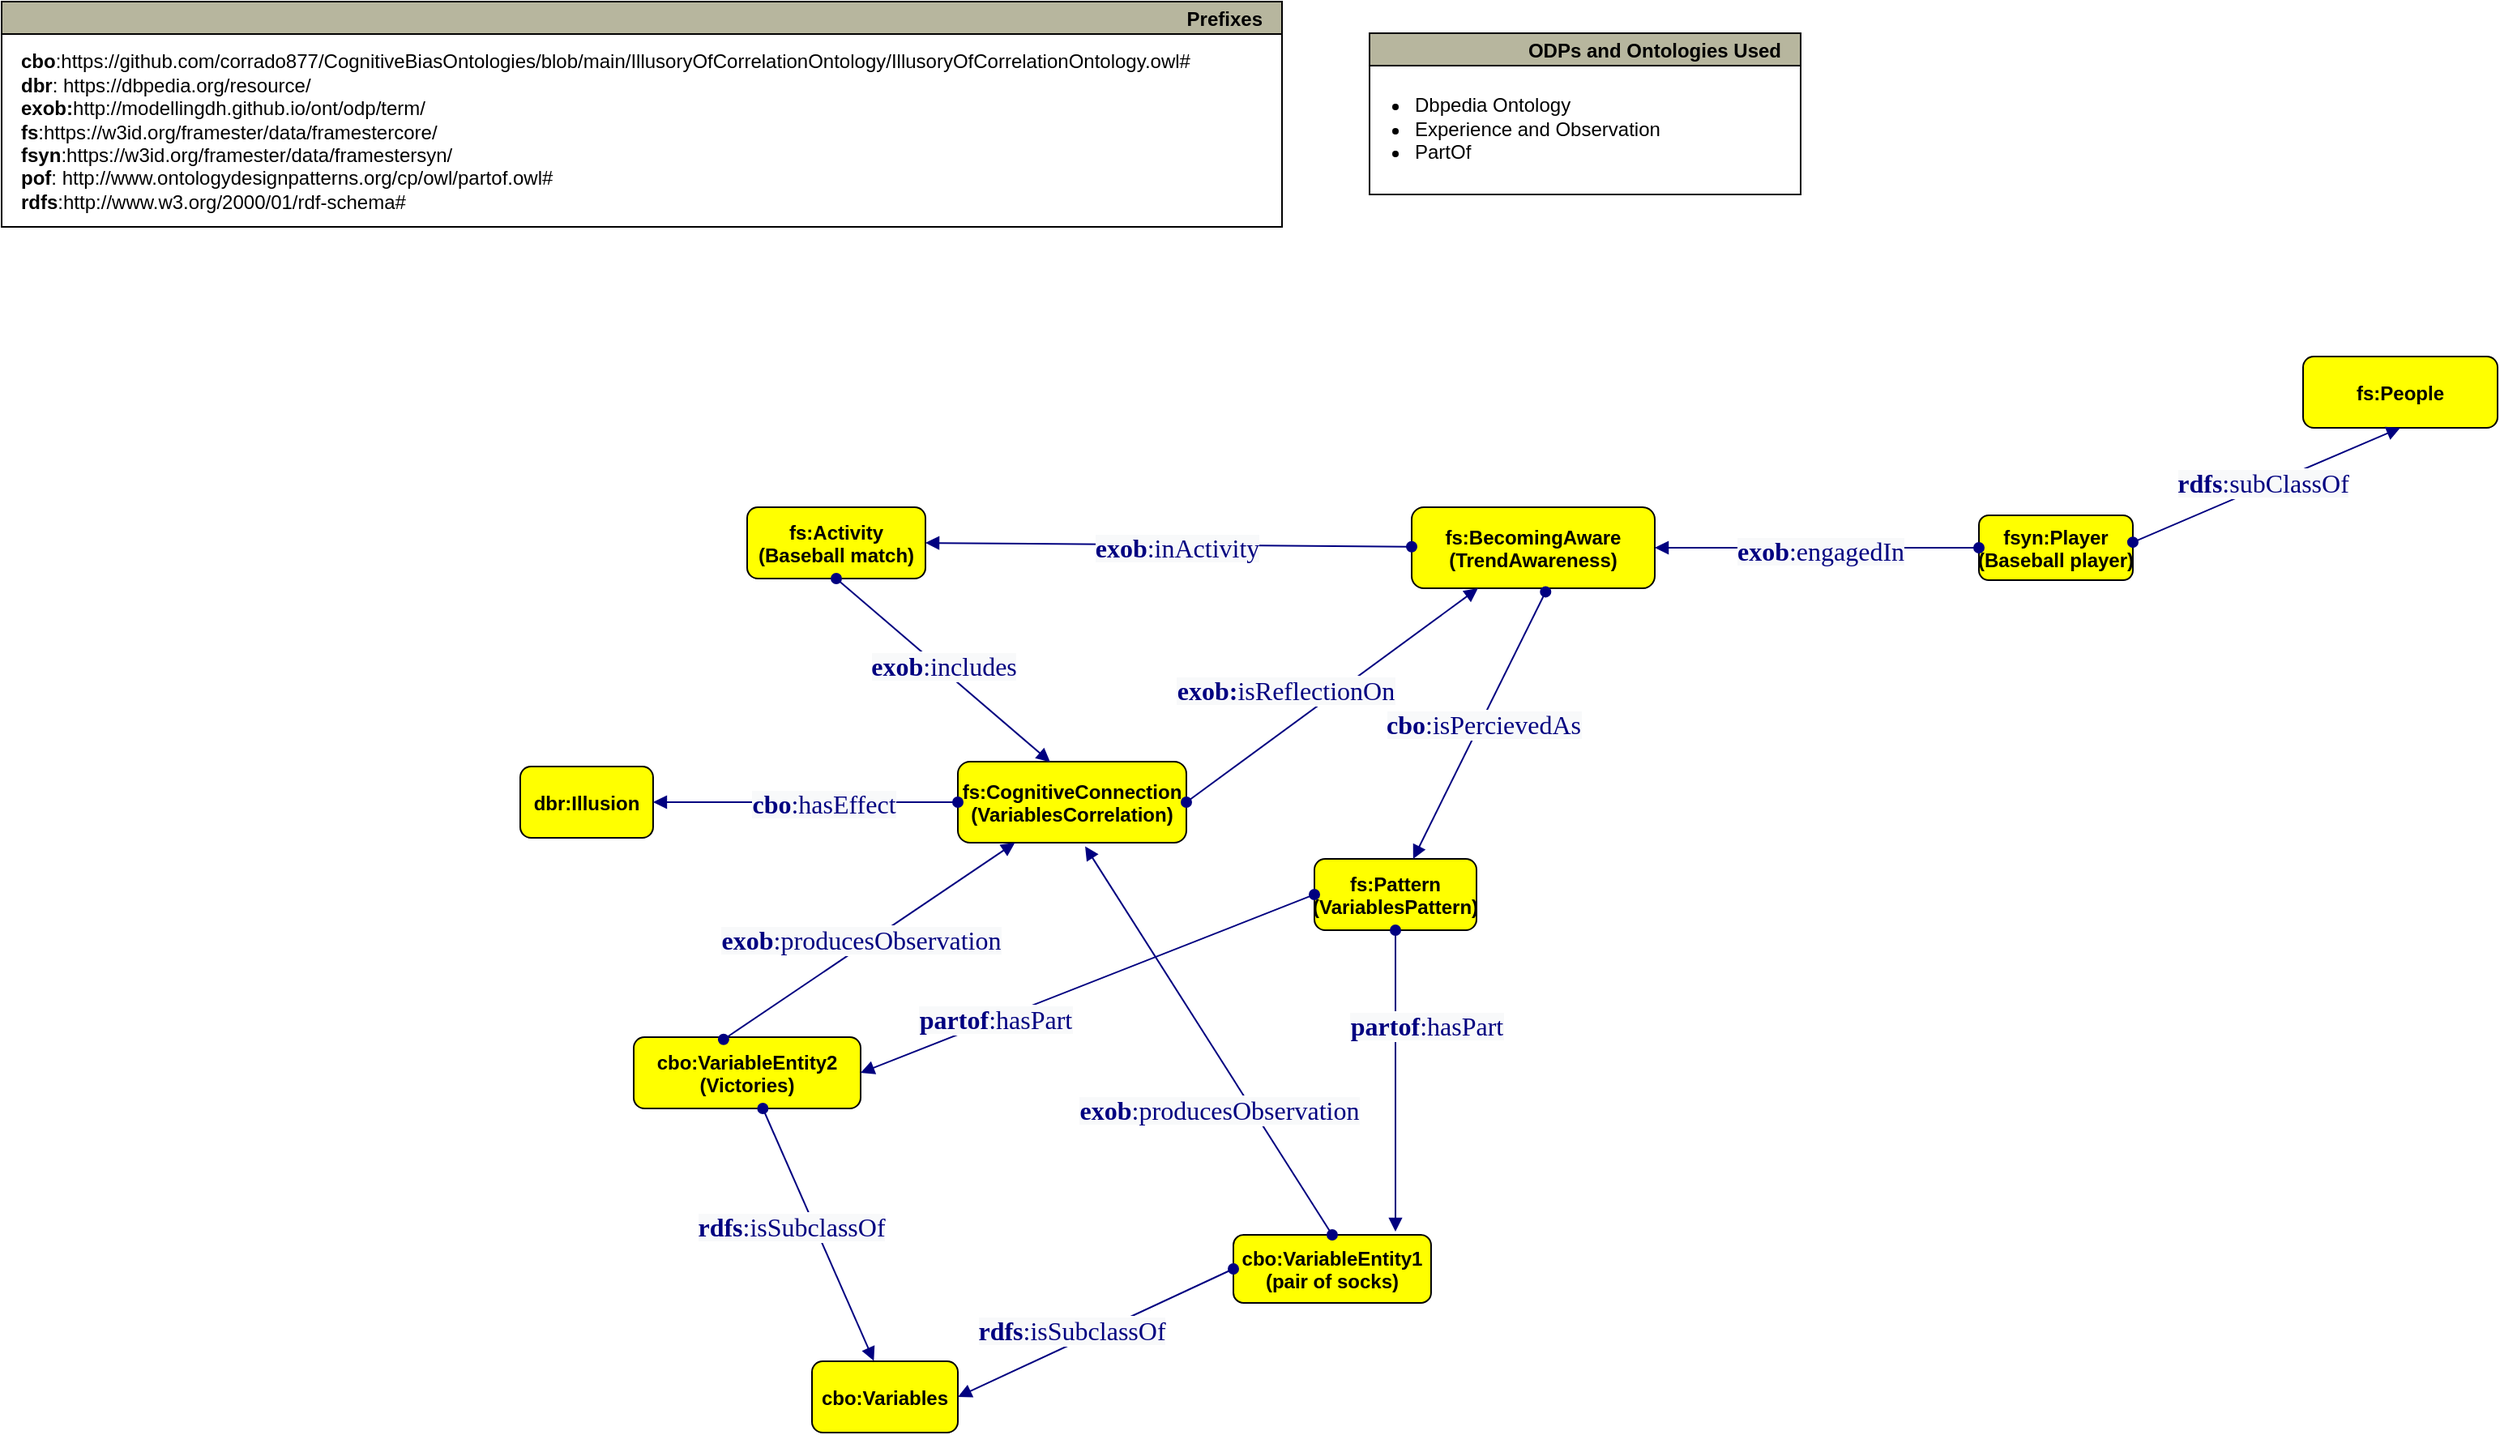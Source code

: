 <mxfile version="24.0.3" type="device">
  <diagram id="TT8WWTOxTNUSlIMXdxdx" name="Page-1">
    <mxGraphModel dx="1877" dy="1738" grid="1" gridSize="10" guides="1" tooltips="1" connect="1" arrows="1" fold="1" page="1" pageScale="1" pageWidth="827" pageHeight="1169" math="0" shadow="0">
      <root>
        <mxCell id="0" />
        <mxCell id="1" parent="0" />
        <mxCell id="SKrHwn_6_twiPewyShYr-1" value="fsyn:Player&#xa;(Baseball player)" style="graphMlID=n4;shape=rect;rounded=1;arcsize=30;fillColor=#ffff00;strokeColor=#000000;strokeWidth=1.0;fontStyle=1" parent="1" vertex="1">
          <mxGeometry x="630" y="128" width="94.97" height="40" as="geometry" />
        </mxCell>
        <mxCell id="68QGnL6lObhzxrOEoNof-1" value="" style="graphMlID=e0;rounded=0;endArrow=block;strokeColor=#000080;strokeWidth=1.0;startArrow=oval;startFill=1;endFill=1;exitX=0;exitY=0.5;exitDx=0;exitDy=0;entryX=1;entryY=0.5;entryDx=0;entryDy=0;" parent="1" source="SKrHwn_6_twiPewyShYr-1" target="RSyCqdyMON4DzPg3mdLE-1" edge="1">
          <mxGeometry relative="1" as="geometry">
            <mxPoint x="500" y="100" as="sourcePoint" />
            <mxPoint x="430" y="160" as="targetPoint" />
          </mxGeometry>
        </mxCell>
        <mxCell id="68QGnL6lObhzxrOEoNof-2" value="&lt;span style=&quot;color: rgb(0 , 0 , 128) ; font-family: &amp;quot;dialog&amp;quot; ; font-size: 16px ; background-color: rgb(248 , 249 , 250)&quot;&gt;&lt;b&gt;exob&lt;/b&gt;:engagedIn&lt;/span&gt;" style="text;html=1;align=center;verticalAlign=middle;resizable=0;points=[];labelBackgroundColor=#ffffff;" parent="68QGnL6lObhzxrOEoNof-1" vertex="1" connectable="0">
          <mxGeometry x="-0.017" y="2" relative="1" as="geometry">
            <mxPoint as="offset" />
          </mxGeometry>
        </mxCell>
        <mxCell id="RSyCqdyMON4DzPg3mdLE-1" value="fs:BecomingAware&#xa;(TrendAwareness)" style="graphMlID=n4;shape=rect;rounded=1;arcsize=30;fillColor=#ffff00;strokeColor=#000000;strokeWidth=1.0;fontStyle=1" parent="1" vertex="1">
          <mxGeometry x="280" y="123" width="150" height="50" as="geometry" />
        </mxCell>
        <mxCell id="4798ugVQR6CEGWnT5jVD-1" value="" style="graphMlID=e0;rounded=0;endArrow=block;strokeColor=#000080;strokeWidth=1.0;startArrow=oval;startFill=1;endFill=1;entryX=1;entryY=0.5;entryDx=0;entryDy=0;" parent="1" source="RSyCqdyMON4DzPg3mdLE-1" target="cGCSp1flGnfeDs-r0S0j-1" edge="1">
          <mxGeometry relative="1" as="geometry">
            <mxPoint x="90" y="120" as="sourcePoint" />
            <mxPoint x="-10" y="148" as="targetPoint" />
          </mxGeometry>
        </mxCell>
        <mxCell id="4798ugVQR6CEGWnT5jVD-2" value="&lt;span style=&quot;color: rgb(0 , 0 , 128) ; font-family: &amp;quot;dialog&amp;quot; ; font-size: 16px ; background-color: rgb(248 , 249 , 250)&quot;&gt;&lt;b&gt;exob&lt;/b&gt;:inActivity&lt;/span&gt;" style="text;html=1;align=center;verticalAlign=middle;resizable=0;points=[];labelBackgroundColor=#ffffff;rotation=0;" parent="4798ugVQR6CEGWnT5jVD-1" vertex="1" connectable="0">
          <mxGeometry x="-0.017" y="2" relative="1" as="geometry">
            <mxPoint x="2" as="offset" />
          </mxGeometry>
        </mxCell>
        <mxCell id="cGCSp1flGnfeDs-r0S0j-1" value="fs:Activity&#xa;(Baseball match)" style="graphMlID=n4;shape=rect;rounded=1;arcsize=30;fillColor=#ffff00;strokeColor=#000000;strokeWidth=1.0;fontStyle=1" parent="1" vertex="1">
          <mxGeometry x="-130" y="123" width="110" height="44" as="geometry" />
        </mxCell>
        <mxCell id="0dysBMGijNRupvYEnad4-1" value="fs:Pattern&#xa;(VariablesPattern)" style="graphMlID=n4;shape=rect;rounded=1;arcsize=30;fillColor=#ffff00;strokeColor=#000000;strokeWidth=1.0;fontStyle=1" parent="1" vertex="1">
          <mxGeometry x="220" y="340" width="100" height="44" as="geometry" />
        </mxCell>
        <mxCell id="0dysBMGijNRupvYEnad4-3" value="" style="graphMlID=e0;rounded=0;endArrow=block;strokeColor=#000080;strokeWidth=1.0;startArrow=oval;startFill=1;endFill=1;exitX=0.551;exitY=1.044;exitDx=0;exitDy=0;exitPerimeter=0;" parent="1" source="RSyCqdyMON4DzPg3mdLE-1" target="0dysBMGijNRupvYEnad4-1" edge="1">
          <mxGeometry relative="1" as="geometry">
            <mxPoint x="-50" y="300.082" as="sourcePoint" />
            <mxPoint x="101" y="300" as="targetPoint" />
          </mxGeometry>
        </mxCell>
        <mxCell id="0dysBMGijNRupvYEnad4-4" value="&lt;span style=&quot;color: rgb(0 , 0 , 128) ; font-family: &amp;quot;dialog&amp;quot; ; font-size: 16px ; background-color: rgb(248 , 249 , 250)&quot;&gt;&lt;b&gt;cbo&lt;/b&gt;:isPercievedAs&lt;/span&gt;" style="text;html=1;align=center;verticalAlign=middle;resizable=0;points=[];labelBackgroundColor=#ffffff;" parent="0dysBMGijNRupvYEnad4-3" vertex="1" connectable="0">
          <mxGeometry x="-0.017" y="2" relative="1" as="geometry">
            <mxPoint as="offset" />
          </mxGeometry>
        </mxCell>
        <mxCell id="Nfzc0pXYAsq9ZPCf8oNW-1" value="cbo:VariableEntity2&#xa;(Victories)" style="graphMlID=n4;shape=rect;rounded=1;arcsize=30;fillColor=#ffff00;strokeColor=#000000;strokeWidth=1.0;fontStyle=1" parent="1" vertex="1">
          <mxGeometry x="-200" y="450" width="140" height="44" as="geometry" />
        </mxCell>
        <mxCell id="PaXvCF6I9jZfVOhks1jT-1" value="cbo:VariableEntity1&#xa;(pair of socks)" style="graphMlID=n4;shape=rect;rounded=1;arcsize=30;fillColor=#ffff00;strokeColor=#000000;strokeWidth=1.0;fontStyle=1" parent="1" vertex="1">
          <mxGeometry x="170" y="572" width="121.97" height="42" as="geometry" />
        </mxCell>
        <mxCell id="5BQml85dscBmbz3Mg7MK-1" value="cbo:Variables" style="graphMlID=n4;shape=rect;rounded=1;arcsize=30;fillColor=#ffff00;strokeColor=#000000;strokeWidth=1.0;fontStyle=1" parent="1" vertex="1">
          <mxGeometry x="-90" y="650" width="90" height="44" as="geometry" />
        </mxCell>
        <mxCell id="r5BaJk7cRrCO1Sx6e4Hi-1" value="fs:CognitiveConnection&#xa;(VariablesCorrelation)" style="graphMlID=n4;shape=rect;rounded=1;arcsize=30;fillColor=#ffff00;strokeColor=#000000;strokeWidth=1.0;fontStyle=1" parent="1" vertex="1">
          <mxGeometry x="-1.776e-15" y="280" width="140.99" height="50" as="geometry" />
        </mxCell>
        <mxCell id="5zVd2lZ5E0JLYklkrZC7-1" value="dbr:Illusion" style="graphMlID=n4;shape=rect;rounded=1;arcsize=30;fillColor=#ffff00;strokeColor=#000000;strokeWidth=1.0;fontStyle=1" parent="1" vertex="1">
          <mxGeometry x="-270" y="283" width="81.968" height="44" as="geometry" />
        </mxCell>
        <mxCell id="fdhvtoYpFGsnpXYKr_OA-1" value="" style="graphMlID=e0;rounded=0;endArrow=block;strokeColor=#000080;strokeWidth=1.0;startArrow=oval;startFill=1;endFill=1;exitX=1;exitY=0.5;exitDx=0;exitDy=0;" parent="1" source="r5BaJk7cRrCO1Sx6e4Hi-1" target="RSyCqdyMON4DzPg3mdLE-1" edge="1">
          <mxGeometry relative="1" as="geometry">
            <mxPoint x="10" y="420" as="sourcePoint" />
            <mxPoint x="213" y="247" as="targetPoint" />
          </mxGeometry>
        </mxCell>
        <mxCell id="fdhvtoYpFGsnpXYKr_OA-2" value="&lt;span style=&quot;color: rgb(0 , 0 , 128) ; font-family: &amp;quot;dialog&amp;quot; ; font-size: 16px ; background-color: rgb(248 , 249 , 250)&quot;&gt;&lt;b&gt;exob:&lt;/b&gt;isReflectionOn&lt;/span&gt;" style="text;html=1;align=center;verticalAlign=middle;resizable=0;points=[];labelBackgroundColor=#ffffff;" parent="fdhvtoYpFGsnpXYKr_OA-1" vertex="1" connectable="0">
          <mxGeometry x="-0.017" y="2" relative="1" as="geometry">
            <mxPoint x="-26" y="-3" as="offset" />
          </mxGeometry>
        </mxCell>
        <mxCell id="IVDwkpUoPfl4zHWqHd1Y-1" value="" style="graphMlID=e0;rounded=0;endArrow=block;strokeColor=#000080;strokeWidth=1.0;startArrow=oval;startFill=1;endFill=1;exitX=0;exitY=0.5;exitDx=0;exitDy=0;entryX=1;entryY=0.5;entryDx=0;entryDy=0;" parent="1" source="r5BaJk7cRrCO1Sx6e4Hi-1" target="5zVd2lZ5E0JLYklkrZC7-1" edge="1">
          <mxGeometry relative="1" as="geometry">
            <mxPoint x="-40" y="370" as="sourcePoint" />
            <mxPoint x="107" y="391" as="targetPoint" />
          </mxGeometry>
        </mxCell>
        <mxCell id="IVDwkpUoPfl4zHWqHd1Y-2" value="&lt;span style=&quot;color: rgb(0 , 0 , 128) ; font-family: &amp;quot;dialog&amp;quot; ; font-size: 16px ; background-color: rgb(248 , 249 , 250)&quot;&gt;&lt;b&gt;cbo&lt;/b&gt;:hasEffect&lt;/span&gt;" style="text;html=1;align=center;verticalAlign=middle;resizable=0;points=[];labelBackgroundColor=#ffffff;" parent="IVDwkpUoPfl4zHWqHd1Y-1" vertex="1" connectable="0">
          <mxGeometry x="-0.017" y="2" relative="1" as="geometry">
            <mxPoint x="9" y="-1" as="offset" />
          </mxGeometry>
        </mxCell>
        <mxCell id="nUIWDEqcpl7onQj3Z09r-1" value="" style="graphMlID=e0;rounded=0;endArrow=block;strokeColor=#000080;strokeWidth=1.0;startArrow=oval;startFill=1;endFill=1;exitX=0.5;exitY=1;exitDx=0;exitDy=0;entryX=0.404;entryY=0.004;entryDx=0;entryDy=0;entryPerimeter=0;" parent="1" source="cGCSp1flGnfeDs-r0S0j-1" target="r5BaJk7cRrCO1Sx6e4Hi-1" edge="1">
          <mxGeometry relative="1" as="geometry">
            <mxPoint x="-240" y="180" as="sourcePoint" />
            <mxPoint x="57" y="394" as="targetPoint" />
          </mxGeometry>
        </mxCell>
        <mxCell id="nUIWDEqcpl7onQj3Z09r-2" value="&lt;font face=&quot;dialog&quot; color=&quot;#000080&quot;&gt;&lt;span style=&quot;font-size: 16px; background-color: rgb(248, 249, 250);&quot;&gt;&lt;b&gt;exob&lt;/b&gt;:includes&lt;/span&gt;&lt;/font&gt;" style="text;html=1;align=center;verticalAlign=middle;resizable=0;points=[];labelBackgroundColor=#ffffff;" parent="nUIWDEqcpl7onQj3Z09r-1" vertex="1" connectable="0">
          <mxGeometry x="-0.017" y="2" relative="1" as="geometry">
            <mxPoint as="offset" />
          </mxGeometry>
        </mxCell>
        <mxCell id="N8_dEedzuJTawHIxHsca-1" value="" style="graphMlID=e0;rounded=0;endArrow=block;strokeColor=#000080;strokeWidth=1.0;startArrow=oval;startFill=1;endFill=1;exitX=0;exitY=0.5;exitDx=0;exitDy=0;entryX=1;entryY=0.5;entryDx=0;entryDy=0;" parent="1" source="0dysBMGijNRupvYEnad4-1" target="Nfzc0pXYAsq9ZPCf8oNW-1" edge="1">
          <mxGeometry relative="1" as="geometry">
            <mxPoint x="87" y="638" as="sourcePoint" />
            <mxPoint x="-120" y="430" as="targetPoint" />
          </mxGeometry>
        </mxCell>
        <mxCell id="N8_dEedzuJTawHIxHsca-2" value="&lt;span style=&quot;color: rgb(0 , 0 , 128) ; font-family: &amp;quot;dialog&amp;quot; ; font-size: 16px ; background-color: rgb(248 , 249 , 250)&quot;&gt;&lt;b&gt;partof&lt;/b&gt;:hasPart&lt;/span&gt;" style="text;html=1;align=center;verticalAlign=middle;resizable=0;points=[];labelBackgroundColor=#ffffff;" parent="N8_dEedzuJTawHIxHsca-1" vertex="1" connectable="0">
          <mxGeometry x="-0.017" y="2" relative="1" as="geometry">
            <mxPoint x="-60" y="21" as="offset" />
          </mxGeometry>
        </mxCell>
        <mxCell id="N8_dEedzuJTawHIxHsca-3" value="" style="graphMlID=e0;rounded=0;endArrow=block;strokeColor=#000080;strokeWidth=1.0;startArrow=oval;startFill=1;endFill=1;exitX=0.5;exitY=1;exitDx=0;exitDy=0;" parent="1" source="0dysBMGijNRupvYEnad4-1" edge="1">
          <mxGeometry relative="1" as="geometry">
            <mxPoint x="550" y="738" as="sourcePoint" />
            <mxPoint x="270" y="570" as="targetPoint" />
          </mxGeometry>
        </mxCell>
        <mxCell id="N8_dEedzuJTawHIxHsca-4" value="&lt;span style=&quot;color: rgb(0 , 0 , 128) ; font-family: &amp;quot;dialog&amp;quot; ; font-size: 16px ; background-color: rgb(248 , 249 , 250)&quot;&gt;&lt;b&gt;partof&lt;/b&gt;:hasPart&lt;/span&gt;" style="text;html=1;align=center;verticalAlign=middle;resizable=0;points=[];labelBackgroundColor=#ffffff;" parent="N8_dEedzuJTawHIxHsca-3" vertex="1" connectable="0">
          <mxGeometry x="-0.017" y="2" relative="1" as="geometry">
            <mxPoint x="17" y="-33" as="offset" />
          </mxGeometry>
        </mxCell>
        <mxCell id="xXYNyH8PM82zc2_0ryIh-1" value="" style="graphMlID=e0;rounded=0;endArrow=block;strokeColor=#000080;strokeWidth=1.0;startArrow=oval;startFill=1;endFill=1;entryX=0.557;entryY=1.044;entryDx=0;entryDy=0;exitX=0.5;exitY=0;exitDx=0;exitDy=0;entryPerimeter=0;" parent="1" source="PaXvCF6I9jZfVOhks1jT-1" target="r5BaJk7cRrCO1Sx6e4Hi-1" edge="1">
          <mxGeometry relative="1" as="geometry">
            <mxPoint x="380" y="590" as="sourcePoint" />
            <mxPoint x="250" y="452" as="targetPoint" />
          </mxGeometry>
        </mxCell>
        <mxCell id="xXYNyH8PM82zc2_0ryIh-2" value="&lt;span style=&quot;color: rgb(0 , 0 , 128) ; font-family: &amp;quot;dialog&amp;quot; ; font-size: 16px ; background-color: rgb(248 , 249 , 250)&quot;&gt;&lt;b&gt;exob&lt;/b&gt;:producesObservation&lt;/span&gt;" style="text;html=1;align=center;verticalAlign=middle;resizable=0;points=[];labelBackgroundColor=#ffffff;" parent="xXYNyH8PM82zc2_0ryIh-1" vertex="1" connectable="0">
          <mxGeometry x="-0.017" y="2" relative="1" as="geometry">
            <mxPoint x="6" y="39" as="offset" />
          </mxGeometry>
        </mxCell>
        <mxCell id="xXYNyH8PM82zc2_0ryIh-3" value="" style="graphMlID=e0;rounded=0;endArrow=block;strokeColor=#000080;strokeWidth=1.0;startArrow=oval;startFill=1;endFill=1;entryX=0.25;entryY=1;entryDx=0;entryDy=0;exitX=0.396;exitY=0.032;exitDx=0;exitDy=0;exitPerimeter=0;" parent="1" source="Nfzc0pXYAsq9ZPCf8oNW-1" target="r5BaJk7cRrCO1Sx6e4Hi-1" edge="1">
          <mxGeometry relative="1" as="geometry">
            <mxPoint x="-240" y="668" as="sourcePoint" />
            <mxPoint x="-370" y="530" as="targetPoint" />
          </mxGeometry>
        </mxCell>
        <mxCell id="xXYNyH8PM82zc2_0ryIh-4" value="&lt;span style=&quot;color: rgb(0 , 0 , 128) ; font-family: &amp;quot;dialog&amp;quot; ; font-size: 16px ; background-color: rgb(248 , 249 , 250)&quot;&gt;&lt;b&gt;exob&lt;/b&gt;:producesObservation&lt;/span&gt;" style="text;html=1;align=center;verticalAlign=middle;resizable=0;points=[];labelBackgroundColor=#ffffff;" parent="xXYNyH8PM82zc2_0ryIh-3" vertex="1" connectable="0">
          <mxGeometry x="-0.017" y="2" relative="1" as="geometry">
            <mxPoint x="-3" as="offset" />
          </mxGeometry>
        </mxCell>
        <mxCell id="gFf9Clijs_YTwqMRUAkc-1" value="" style="graphMlID=e0;rounded=0;endArrow=block;strokeColor=#000080;strokeWidth=1.0;startArrow=oval;startFill=1;endFill=1;entryX=1;entryY=0.5;entryDx=0;entryDy=0;exitX=0;exitY=0.5;exitDx=0;exitDy=0;" parent="1" source="PaXvCF6I9jZfVOhks1jT-1" target="5BQml85dscBmbz3Mg7MK-1" edge="1">
          <mxGeometry relative="1" as="geometry">
            <mxPoint x="-170" y="610" as="sourcePoint" />
            <mxPoint x="-327" y="787" as="targetPoint" />
          </mxGeometry>
        </mxCell>
        <mxCell id="gFf9Clijs_YTwqMRUAkc-2" value="&lt;span style=&quot;color: rgb(0 , 0 , 128) ; font-family: &amp;quot;dialog&amp;quot; ; font-size: 16px ; background-color: rgb(248 , 249 , 250)&quot;&gt;&lt;b&gt;rdfs&lt;/b&gt;:isSubclassOf&lt;/span&gt;" style="text;html=1;align=center;verticalAlign=middle;resizable=0;points=[];labelBackgroundColor=#ffffff;" parent="gFf9Clijs_YTwqMRUAkc-1" vertex="1" connectable="0">
          <mxGeometry x="-0.017" y="2" relative="1" as="geometry">
            <mxPoint x="-18" y="-3" as="offset" />
          </mxGeometry>
        </mxCell>
        <mxCell id="gFf9Clijs_YTwqMRUAkc-3" value="" style="graphMlID=e0;rounded=0;endArrow=block;strokeColor=#000080;strokeWidth=1.0;startArrow=oval;startFill=1;endFill=1;entryX=0.424;entryY=-0.005;entryDx=0;entryDy=0;entryPerimeter=0;" parent="1" source="Nfzc0pXYAsq9ZPCf8oNW-1" target="5BQml85dscBmbz3Mg7MK-1" edge="1">
          <mxGeometry relative="1" as="geometry">
            <mxPoint x="-300" y="560" as="sourcePoint" />
            <mxPoint x="-457" y="737" as="targetPoint" />
          </mxGeometry>
        </mxCell>
        <mxCell id="gFf9Clijs_YTwqMRUAkc-4" value="&lt;span style=&quot;color: rgb(0 , 0 , 128) ; font-family: &amp;quot;dialog&amp;quot; ; font-size: 16px ; background-color: rgb(248 , 249 , 250)&quot;&gt;&lt;b&gt;rdfs&lt;/b&gt;:isSubclassOf&lt;/span&gt;" style="text;html=1;align=center;verticalAlign=middle;resizable=0;points=[];labelBackgroundColor=#ffffff;" parent="gFf9Clijs_YTwqMRUAkc-3" vertex="1" connectable="0">
          <mxGeometry x="-0.017" y="2" relative="1" as="geometry">
            <mxPoint x="-18" y="-3" as="offset" />
          </mxGeometry>
        </mxCell>
        <mxCell id="OTY550xhVwq2-4uswx8X-1" value="Prefixes" style="graphMlID=n0;shape=swimlane;startSize=20;fillColor=#b7b69e;strokeColor=#000000;strokeWidth=1.0;align=right;spacingRight=10;fontStyle=1" parent="1" vertex="1">
          <mxGeometry x="-590" y="-189" width="790" height="139" as="geometry">
            <mxRectangle x="-550" y="110" width="100" height="30" as="alternateBounds" />
          </mxGeometry>
        </mxCell>
        <UserObject label="&lt;font style=&quot;font-size: 12px;&quot;&gt;&lt;br&gt;&lt;/font&gt;&lt;div style=&quot;&quot;&gt;&lt;font style=&quot;font-size: 12px;&quot;&gt;&lt;b&gt;cbo&lt;/b&gt;:https://github.com/corrado877/CognitiveBiasOntologies/blob/main/IllusoryOfCorrelationOntology/IllusoryOfCorrelationOntology.owl#&lt;/font&gt;&lt;div style=&quot;&quot;&gt;&lt;font style=&quot;font-size: 12px;&quot;&gt;&lt;b&gt;dbr&lt;/b&gt;: https://dbpedia.org/resource/&lt;br&gt;&lt;b style=&quot;&quot;&gt;&lt;font style=&quot;font-size: 12px;&quot;&gt;exob&lt;font style=&quot;font-size: 12px;&quot;&gt;:&lt;/font&gt;&lt;/font&gt;&lt;/b&gt;&lt;span style=&quot;border-color: var(--border-color); background-color: initial;&quot;&gt;&lt;span style=&quot;font-family: sans-serif; text-align: justify; background-color: rgb(255, 255, 255);&quot;&gt;&lt;font style=&quot;font-size: 12px;&quot;&gt;http://modellingdh.github.io/ont/odp/term/&lt;/font&gt;&lt;/span&gt;&lt;br&gt;&lt;b style=&quot;border-color: var(--border-color);&quot;&gt;fs&lt;/b&gt;&lt;span style=&quot;&quot;&gt;:https://w3id.org/framester/data/framestercore/&lt;/span&gt;&lt;/span&gt;&lt;/font&gt;&lt;/div&gt;&lt;div style=&quot;&quot;&gt;&lt;font style=&quot;font-size: 12px;&quot;&gt;&lt;span style=&quot;border-color: var(--border-color); background-color: initial;&quot;&gt;&lt;b style=&quot;&quot;&gt;fsyn&lt;/b&gt;:https://w3id.org/framester/data/framestersyn/&lt;br&gt;&lt;/span&gt;&lt;b style=&quot;border-color: var(--border-color);&quot;&gt;pof&lt;/b&gt;:&amp;nbsp;&lt;span style=&quot;border-color: var(--border-color); background-color: initial;&quot;&gt;http://www.ontologydesignpatterns.org/cp/owl/partof.owl#&lt;/span&gt;&lt;br&gt;&lt;b style=&quot;&quot;&gt;rdfs&lt;/b&gt;:http://www.w3.org/2000/01/rdf-schema#&lt;/font&gt;&lt;/div&gt;&lt;/div&gt;" link="http://www.w3.org/2000/01/rdf-schema#" id="OTY550xhVwq2-4uswx8X-2">
          <mxCell style="text;whiteSpace=wrap;html=1;" parent="OTY550xhVwq2-4uswx8X-1" vertex="1">
            <mxGeometry x="10" y="9" width="640" height="170" as="geometry" />
          </mxCell>
        </UserObject>
        <mxCell id="NmjNTOWCWf52FdYZ6F1o-1" value="ODPs and Ontologies Used" style="graphMlID=n0;shape=swimlane;startSize=20;fillColor=#b7b69e;strokeColor=#000000;strokeWidth=1.0;align=right;spacingRight=10;fontStyle=1" parent="1" vertex="1">
          <mxGeometry x="254" y="-169.5" width="266" height="99.5" as="geometry">
            <mxRectangle x="517.49" y="-170" width="200" height="30" as="alternateBounds" />
          </mxGeometry>
        </mxCell>
        <mxCell id="NmjNTOWCWf52FdYZ6F1o-2" value="&lt;div&gt;&lt;br&gt;&lt;/div&gt;&lt;ul&gt;&lt;li style=&quot;border-color: var(--border-color);&quot;&gt;Dbpedia Ontology&lt;/li&gt;&lt;li style=&quot;border-color: var(--border-color);&quot;&gt;Experience and Observation&lt;/li&gt;&lt;li&gt;PartOf&lt;/li&gt;&lt;/ul&gt;" style="text;html=1;strokeColor=none;fillColor=none;align=left;verticalAlign=middle;whiteSpace=wrap;rounded=0;" parent="NmjNTOWCWf52FdYZ6F1o-1" vertex="1">
          <mxGeometry x="-14" y="-19.5" width="270" height="141" as="geometry" />
        </mxCell>
        <mxCell id="XRqINVUKroPxstG0D4da-1" value="fs:People" style="graphMlID=n4;shape=rect;rounded=1;arcsize=30;fillColor=#ffff00;strokeColor=#000000;strokeWidth=1.0;fontStyle=1" parent="1" vertex="1">
          <mxGeometry x="830" y="30" width="120" height="44" as="geometry" />
        </mxCell>
        <mxCell id="XRqINVUKroPxstG0D4da-2" value="" style="graphMlID=e0;rounded=0;endArrow=block;strokeColor=#000080;strokeWidth=1.0;startArrow=oval;startFill=1;endFill=1;entryX=0.5;entryY=1;entryDx=0;entryDy=0;" parent="1" target="XRqINVUKroPxstG0D4da-1" edge="1">
          <mxGeometry relative="1" as="geometry">
            <mxPoint x="724.97" y="144.582" as="sourcePoint" />
            <mxPoint x="875.97" y="144.5" as="targetPoint" />
          </mxGeometry>
        </mxCell>
        <mxCell id="XRqINVUKroPxstG0D4da-3" value="&lt;span style=&quot;color: rgb(0 , 0 , 128) ; font-family: &amp;quot;dialog&amp;quot; ; font-size: 16px ; background-color: rgb(248 , 249 , 250)&quot;&gt;&lt;b&gt;rdfs&lt;/b&gt;:subClassOf&lt;/span&gt;" style="text;html=1;align=center;verticalAlign=middle;resizable=0;points=[];labelBackgroundColor=#ffffff;" parent="XRqINVUKroPxstG0D4da-2" vertex="1" connectable="0">
          <mxGeometry x="-0.017" y="2" relative="1" as="geometry">
            <mxPoint as="offset" />
          </mxGeometry>
        </mxCell>
      </root>
    </mxGraphModel>
  </diagram>
</mxfile>
